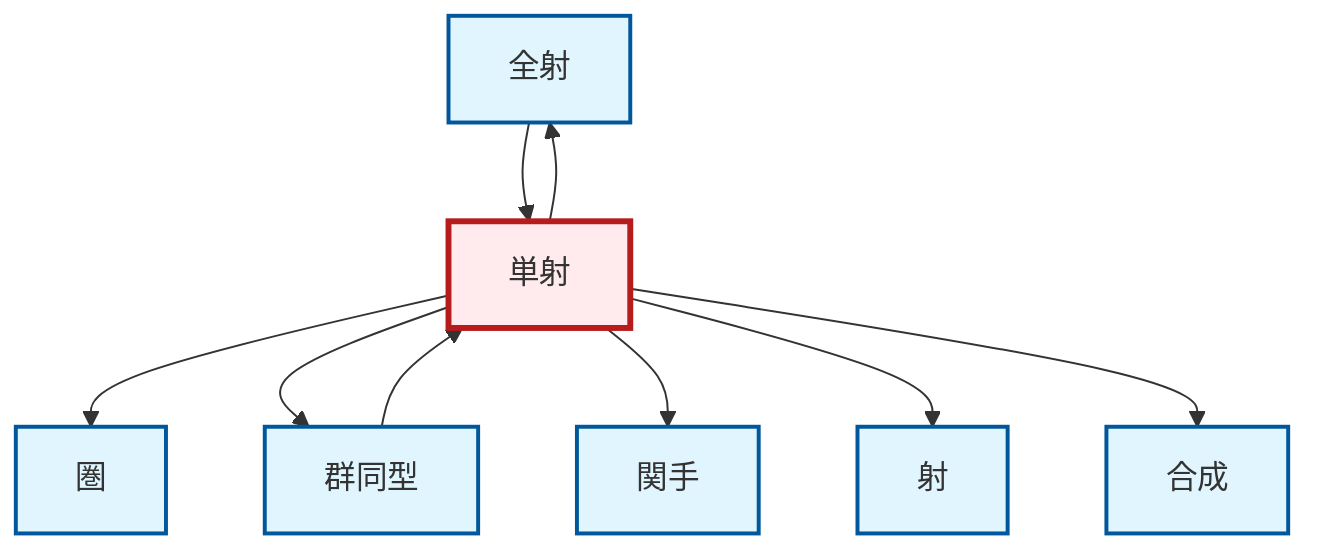 graph TD
    classDef definition fill:#e1f5fe,stroke:#01579b,stroke-width:2px
    classDef theorem fill:#f3e5f5,stroke:#4a148c,stroke-width:2px
    classDef axiom fill:#fff3e0,stroke:#e65100,stroke-width:2px
    classDef example fill:#e8f5e9,stroke:#1b5e20,stroke-width:2px
    classDef current fill:#ffebee,stroke:#b71c1c,stroke-width:3px
    def-morphism["射"]:::definition
    def-composition["合成"]:::definition
    def-epimorphism["全射"]:::definition
    def-category["圏"]:::definition
    def-isomorphism["群同型"]:::definition
    def-monomorphism["単射"]:::definition
    def-functor["関手"]:::definition
    def-isomorphism --> def-monomorphism
    def-epimorphism --> def-monomorphism
    def-monomorphism --> def-category
    def-monomorphism --> def-isomorphism
    def-monomorphism --> def-functor
    def-monomorphism --> def-morphism
    def-monomorphism --> def-epimorphism
    def-monomorphism --> def-composition
    class def-monomorphism current